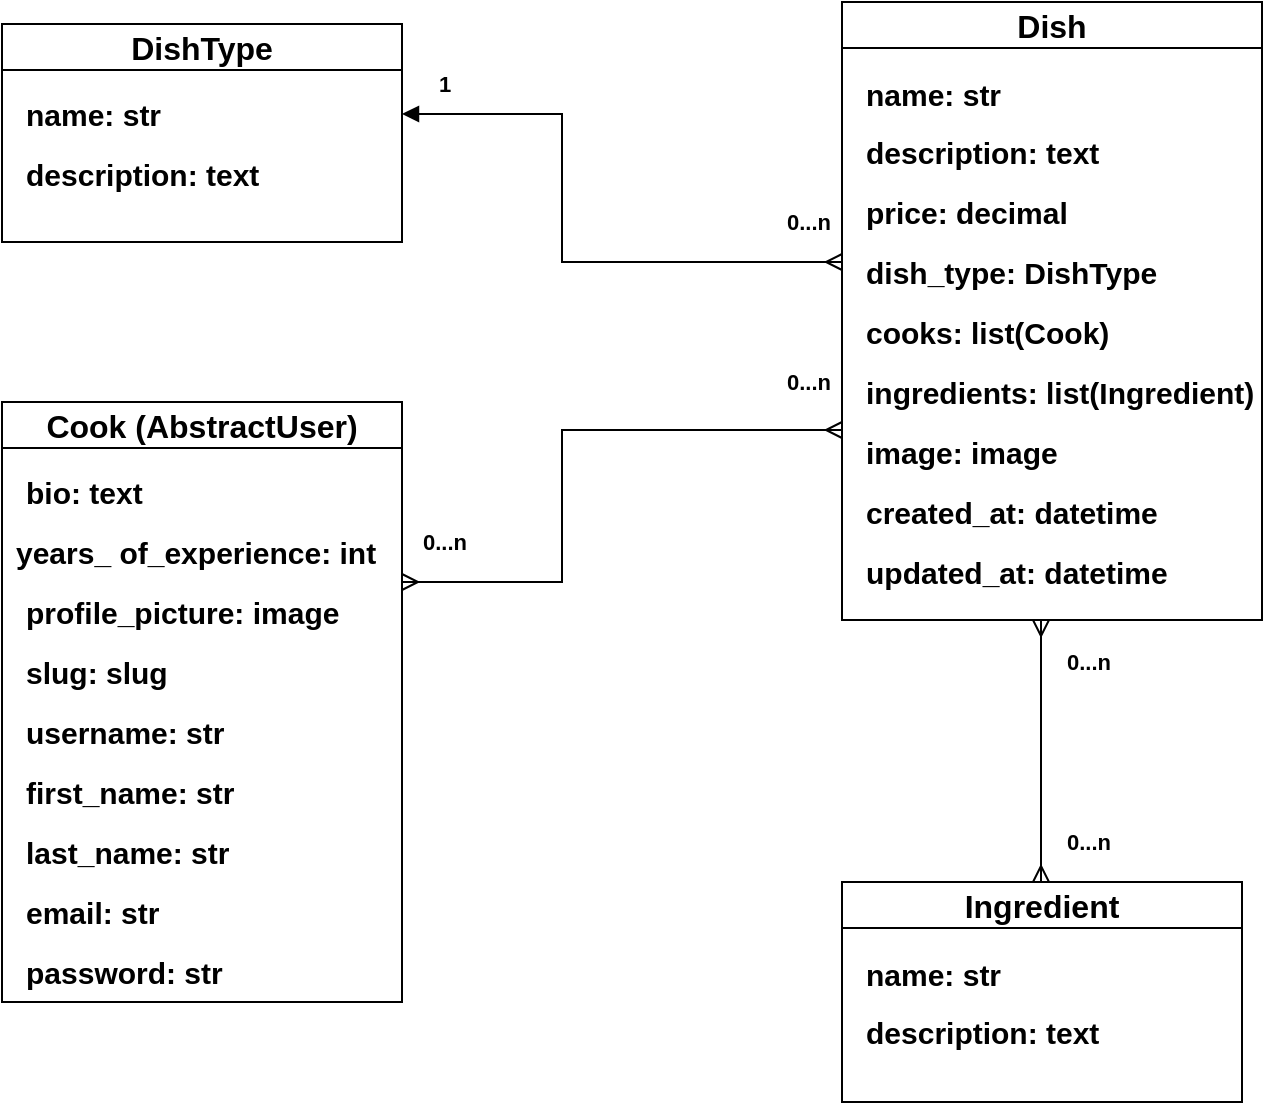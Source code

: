 <mxfile version="24.7.8">
  <diagram id="C5RBs43oDa-KdzZeNtuy" name="Page-1">
    <mxGraphModel dx="1260" dy="745" grid="1" gridSize="10" guides="1" tooltips="1" connect="1" arrows="1" fold="1" page="1" pageScale="1" pageWidth="1169" pageHeight="827" math="0" shadow="0">
      <root>
        <mxCell id="WIyWlLk6GJQsqaUBKTNV-0" />
        <mxCell id="WIyWlLk6GJQsqaUBKTNV-1" parent="WIyWlLk6GJQsqaUBKTNV-0" />
        <mxCell id="xQ2R-rVzxNfiQMsMRla2-7" style="edgeStyle=orthogonalEdgeStyle;rounded=0;orthogonalLoop=1;jettySize=auto;html=1;startArrow=ERmany;startFill=0;endArrow=block;endFill=1;" parent="WIyWlLk6GJQsqaUBKTNV-1" edge="1">
          <mxGeometry relative="1" as="geometry">
            <mxPoint x="580" y="200" as="sourcePoint" />
            <mxPoint x="360" y="126" as="targetPoint" />
            <Array as="points">
              <mxPoint x="440" y="200" />
              <mxPoint x="440" y="126" />
            </Array>
          </mxGeometry>
        </mxCell>
        <mxCell id="xQ2R-rVzxNfiQMsMRla2-9" value="1" style="edgeLabel;html=1;align=center;verticalAlign=middle;resizable=0;points=[];fontStyle=1" parent="xQ2R-rVzxNfiQMsMRla2-7" vertex="1" connectable="0">
          <mxGeometry x="0.805" y="-2" relative="1" as="geometry">
            <mxPoint x="-8" y="-13" as="offset" />
          </mxGeometry>
        </mxCell>
        <mxCell id="NMxFnRKhPGM_rJbEdDU3-0" value="0...n" style="edgeLabel;html=1;align=center;verticalAlign=middle;resizable=0;points=[];fontStyle=1" parent="xQ2R-rVzxNfiQMsMRla2-7" vertex="1" connectable="0">
          <mxGeometry x="-0.806" y="-3" relative="1" as="geometry">
            <mxPoint x="151" y="293" as="offset" />
          </mxGeometry>
        </mxCell>
        <mxCell id="NMxFnRKhPGM_rJbEdDU3-1" value="0...n" style="edgeLabel;html=1;align=center;verticalAlign=middle;resizable=0;points=[];fontStyle=1" parent="xQ2R-rVzxNfiQMsMRla2-7" vertex="1" connectable="0">
          <mxGeometry x="-0.806" y="-3" relative="1" as="geometry">
            <mxPoint x="151" y="203" as="offset" />
          </mxGeometry>
        </mxCell>
        <mxCell id="NMxFnRKhPGM_rJbEdDU3-2" value="0...n" style="edgeLabel;html=1;align=center;verticalAlign=middle;resizable=0;points=[];fontStyle=1" parent="xQ2R-rVzxNfiQMsMRla2-7" vertex="1" connectable="0">
          <mxGeometry x="-0.806" y="-3" relative="1" as="geometry">
            <mxPoint x="11" y="63" as="offset" />
          </mxGeometry>
        </mxCell>
        <mxCell id="NMxFnRKhPGM_rJbEdDU3-3" value="0...n" style="edgeLabel;html=1;align=center;verticalAlign=middle;resizable=0;points=[];fontStyle=1" parent="xQ2R-rVzxNfiQMsMRla2-7" vertex="1" connectable="0">
          <mxGeometry x="-0.806" y="-3" relative="1" as="geometry">
            <mxPoint x="11" y="-17" as="offset" />
          </mxGeometry>
        </mxCell>
        <mxCell id="ga8ESJMkoXXcjlAqfhyh-19" value="0...n" style="edgeLabel;html=1;align=center;verticalAlign=middle;resizable=0;points=[];fontStyle=1" vertex="1" connectable="0" parent="xQ2R-rVzxNfiQMsMRla2-7">
          <mxGeometry x="-0.806" y="-3" relative="1" as="geometry">
            <mxPoint x="-171" y="143" as="offset" />
          </mxGeometry>
        </mxCell>
        <mxCell id="xQ2R-rVzxNfiQMsMRla2-1" value="&lt;font style=&quot;font-size: 16px;&quot;&gt;Dish&lt;/font&gt;" style="swimlane;whiteSpace=wrap;html=1;" parent="WIyWlLk6GJQsqaUBKTNV-1" vertex="1">
          <mxGeometry x="580" y="70" width="210" height="309" as="geometry">
            <mxRectangle x="370" y="100" width="140" height="30" as="alternateBounds" />
          </mxGeometry>
        </mxCell>
        <mxCell id="xQ2R-rVzxNfiQMsMRla2-26" value="name: str" style="text;html=1;align=left;verticalAlign=middle;resizable=0;points=[];autosize=1;strokeColor=none;fillColor=none;fontStyle=1;fontSize=15;" parent="xQ2R-rVzxNfiQMsMRla2-1" vertex="1">
          <mxGeometry x="10" y="30.5" width="90" height="30" as="geometry" />
        </mxCell>
        <mxCell id="xQ2R-rVzxNfiQMsMRla2-25" value="description: text" style="text;html=1;align=left;verticalAlign=middle;resizable=0;points=[];autosize=1;strokeColor=none;fillColor=none;fontStyle=1;fontSize=15;" parent="xQ2R-rVzxNfiQMsMRla2-1" vertex="1">
          <mxGeometry x="10" y="60" width="130" height="30" as="geometry" />
        </mxCell>
        <mxCell id="xQ2R-rVzxNfiQMsMRla2-24" value="price: decimal" style="text;html=1;align=left;verticalAlign=middle;resizable=0;points=[];autosize=1;strokeColor=none;fillColor=none;fontStyle=1;fontSize=15;" parent="xQ2R-rVzxNfiQMsMRla2-1" vertex="1">
          <mxGeometry x="10" y="90" width="120" height="30" as="geometry" />
        </mxCell>
        <mxCell id="xQ2R-rVzxNfiQMsMRla2-23" value="dish_type: DishType" style="text;html=1;align=left;verticalAlign=middle;resizable=0;points=[];autosize=1;strokeColor=none;fillColor=none;fontStyle=1;fontSize=15;" parent="xQ2R-rVzxNfiQMsMRla2-1" vertex="1">
          <mxGeometry x="10" y="120" width="160" height="30" as="geometry" />
        </mxCell>
        <mxCell id="xQ2R-rVzxNfiQMsMRla2-22" value="cooks: list(Cook)" style="text;html=1;align=left;verticalAlign=middle;resizable=0;points=[];autosize=1;strokeColor=none;fillColor=none;fontStyle=1;fontSize=15;" parent="xQ2R-rVzxNfiQMsMRla2-1" vertex="1">
          <mxGeometry x="10" y="150" width="130" height="30" as="geometry" />
        </mxCell>
        <mxCell id="xQ2R-rVzxNfiQMsMRla2-32" value="ingredients: list(Ingredient)" style="text;html=1;align=left;verticalAlign=middle;resizable=0;points=[];autosize=1;strokeColor=none;fillColor=none;fontStyle=1;fontSize=15;" parent="xQ2R-rVzxNfiQMsMRla2-1" vertex="1">
          <mxGeometry x="10" y="180" width="200" height="30" as="geometry" />
        </mxCell>
        <mxCell id="r4ZRTAvLfwD3mW4i5uAc-2" value="image: image" style="text;html=1;align=left;verticalAlign=middle;resizable=0;points=[];autosize=1;strokeColor=none;fillColor=none;fontStyle=1;fontSize=15;" parent="xQ2R-rVzxNfiQMsMRla2-1" vertex="1">
          <mxGeometry x="10" y="210" width="110" height="30" as="geometry" />
        </mxCell>
        <mxCell id="r4ZRTAvLfwD3mW4i5uAc-3" value="created_at: datetime" style="text;html=1;align=left;verticalAlign=middle;resizable=0;points=[];autosize=1;strokeColor=none;fillColor=none;fontStyle=1;fontSize=15;" parent="xQ2R-rVzxNfiQMsMRla2-1" vertex="1">
          <mxGeometry x="10" y="240" width="160" height="30" as="geometry" />
        </mxCell>
        <mxCell id="r4ZRTAvLfwD3mW4i5uAc-4" value="updated_at: datetime" style="text;html=1;align=left;verticalAlign=middle;resizable=0;points=[];autosize=1;strokeColor=none;fillColor=none;fontStyle=1;fontSize=15;" parent="xQ2R-rVzxNfiQMsMRla2-1" vertex="1">
          <mxGeometry x="10" y="270" width="160" height="30" as="geometry" />
        </mxCell>
        <mxCell id="xQ2R-rVzxNfiQMsMRla2-2" value="&lt;font style=&quot;font-size: 16px;&quot;&gt;Cook (AbstractUser)&lt;/font&gt;" style="swimlane;whiteSpace=wrap;html=1;startSize=23;" parent="WIyWlLk6GJQsqaUBKTNV-1" vertex="1">
          <mxGeometry x="160" y="270" width="200" height="300" as="geometry">
            <mxRectangle x="370" y="100" width="140" height="30" as="alternateBounds" />
          </mxGeometry>
        </mxCell>
        <mxCell id="xQ2R-rVzxNfiQMsMRla2-16" value="years_ of_experience: int" style="text;html=1;align=left;verticalAlign=middle;resizable=0;points=[];autosize=1;strokeColor=none;fillColor=none;fontStyle=1;fontSize=15;" parent="xQ2R-rVzxNfiQMsMRla2-2" vertex="1">
          <mxGeometry x="5" y="60" width="190" height="30" as="geometry" />
        </mxCell>
        <mxCell id="xQ2R-rVzxNfiQMsMRla2-18" value="first_name: str" style="text;html=1;align=left;verticalAlign=middle;resizable=0;points=[];autosize=1;strokeColor=none;fillColor=none;fontStyle=1;fontSize=15;" parent="xQ2R-rVzxNfiQMsMRla2-2" vertex="1">
          <mxGeometry x="10" y="180" width="120" height="30" as="geometry" />
        </mxCell>
        <mxCell id="xQ2R-rVzxNfiQMsMRla2-19" value="last_name: str" style="text;html=1;align=left;verticalAlign=middle;resizable=0;points=[];autosize=1;strokeColor=none;fillColor=none;fontStyle=1;fontSize=15;" parent="xQ2R-rVzxNfiQMsMRla2-2" vertex="1">
          <mxGeometry x="10" y="210" width="120" height="30" as="geometry" />
        </mxCell>
        <mxCell id="r4ZRTAvLfwD3mW4i5uAc-6" value="profile_picture: image" style="text;html=1;align=left;verticalAlign=middle;resizable=0;points=[];autosize=1;strokeColor=none;fillColor=none;fontStyle=1;fontSize=15;" parent="xQ2R-rVzxNfiQMsMRla2-2" vertex="1">
          <mxGeometry x="10" y="90" width="170" height="30" as="geometry" />
        </mxCell>
        <mxCell id="r4ZRTAvLfwD3mW4i5uAc-7" value="bio: text" style="text;html=1;align=left;verticalAlign=middle;resizable=0;points=[];autosize=1;strokeColor=none;fillColor=none;fontStyle=1;fontSize=15;" parent="xQ2R-rVzxNfiQMsMRla2-2" vertex="1">
          <mxGeometry x="10" y="30" width="80" height="30" as="geometry" />
        </mxCell>
        <mxCell id="ga8ESJMkoXXcjlAqfhyh-3" value="slug: slug" style="text;html=1;align=left;verticalAlign=middle;resizable=0;points=[];autosize=1;strokeColor=none;fillColor=none;fontStyle=1;fontSize=15;" vertex="1" parent="xQ2R-rVzxNfiQMsMRla2-2">
          <mxGeometry x="10" y="120" width="90" height="30" as="geometry" />
        </mxCell>
        <mxCell id="xQ2R-rVzxNfiQMsMRla2-17" value="username: str" style="text;html=1;align=left;verticalAlign=middle;resizable=0;points=[];autosize=1;strokeColor=none;fillColor=none;fontStyle=1;fontSize=15;" parent="xQ2R-rVzxNfiQMsMRla2-2" vertex="1">
          <mxGeometry x="10" y="150" width="120" height="30" as="geometry" />
        </mxCell>
        <mxCell id="xQ2R-rVzxNfiQMsMRla2-20" value="email: str" style="text;html=1;align=left;verticalAlign=middle;resizable=0;points=[];autosize=1;strokeColor=none;fillColor=none;fontStyle=1;fontSize=15;" parent="xQ2R-rVzxNfiQMsMRla2-2" vertex="1">
          <mxGeometry x="10" y="240" width="80" height="30" as="geometry" />
        </mxCell>
        <mxCell id="xQ2R-rVzxNfiQMsMRla2-21" value="password: str" style="text;html=1;align=left;verticalAlign=middle;resizable=0;points=[];autosize=1;strokeColor=none;fillColor=none;fontStyle=1;fontSize=15;" parent="xQ2R-rVzxNfiQMsMRla2-2" vertex="1">
          <mxGeometry x="10" y="270" width="110" height="30" as="geometry" />
        </mxCell>
        <mxCell id="xQ2R-rVzxNfiQMsMRla2-3" value="&lt;font style=&quot;font-size: 16px;&quot;&gt;DishType&lt;/font&gt;" style="swimlane;whiteSpace=wrap;html=1;" parent="WIyWlLk6GJQsqaUBKTNV-1" vertex="1">
          <mxGeometry x="160" y="81" width="200" height="109" as="geometry">
            <mxRectangle x="160" y="80" width="140" height="30" as="alternateBounds" />
          </mxGeometry>
        </mxCell>
        <mxCell id="xQ2R-rVzxNfiQMsMRla2-15" value="name: str" style="text;html=1;align=left;verticalAlign=middle;resizable=0;points=[];autosize=1;strokeColor=none;fillColor=none;fontStyle=1;fontSize=15;" parent="xQ2R-rVzxNfiQMsMRla2-3" vertex="1">
          <mxGeometry x="10" y="29.5" width="90" height="30" as="geometry" />
        </mxCell>
        <mxCell id="ga8ESJMkoXXcjlAqfhyh-0" value="description: text" style="text;html=1;align=left;verticalAlign=middle;resizable=0;points=[];autosize=1;strokeColor=none;fillColor=none;fontStyle=1;fontSize=15;" vertex="1" parent="xQ2R-rVzxNfiQMsMRla2-3">
          <mxGeometry x="10" y="59.5" width="130" height="30" as="geometry" />
        </mxCell>
        <mxCell id="xQ2R-rVzxNfiQMsMRla2-27" value="&lt;font style=&quot;font-size: 16px;&quot;&gt;Ingredient&lt;/font&gt;" style="swimlane;whiteSpace=wrap;html=1;" parent="WIyWlLk6GJQsqaUBKTNV-1" vertex="1">
          <mxGeometry x="580" y="510" width="200" height="110" as="geometry">
            <mxRectangle x="370" y="100" width="140" height="30" as="alternateBounds" />
          </mxGeometry>
        </mxCell>
        <mxCell id="xQ2R-rVzxNfiQMsMRla2-28" value="name: str" style="text;html=1;align=left;verticalAlign=middle;resizable=0;points=[];autosize=1;strokeColor=none;fillColor=none;fontStyle=1;fontSize=15;" parent="xQ2R-rVzxNfiQMsMRla2-27" vertex="1">
          <mxGeometry x="10" y="30.5" width="90" height="30" as="geometry" />
        </mxCell>
        <mxCell id="xQ2R-rVzxNfiQMsMRla2-29" value="description: text" style="text;html=1;align=left;verticalAlign=middle;resizable=0;points=[];autosize=1;strokeColor=none;fillColor=none;fontStyle=1;fontSize=15;" parent="xQ2R-rVzxNfiQMsMRla2-27" vertex="1">
          <mxGeometry x="10" y="60" width="130" height="30" as="geometry" />
        </mxCell>
        <mxCell id="ga8ESJMkoXXcjlAqfhyh-11" style="edgeStyle=orthogonalEdgeStyle;rounded=0;orthogonalLoop=1;jettySize=auto;html=1;startArrow=ERmany;startFill=0;endArrow=ERmany;endFill=0;" edge="1" parent="WIyWlLk6GJQsqaUBKTNV-1">
          <mxGeometry relative="1" as="geometry">
            <mxPoint x="580" y="284" as="sourcePoint" />
            <mxPoint x="360" y="360" as="targetPoint" />
            <Array as="points">
              <mxPoint x="440" y="284" />
              <mxPoint x="440" y="360" />
              <mxPoint x="360" y="360" />
            </Array>
          </mxGeometry>
        </mxCell>
        <mxCell id="ga8ESJMkoXXcjlAqfhyh-18" style="edgeStyle=orthogonalEdgeStyle;rounded=0;orthogonalLoop=1;jettySize=auto;html=1;exitX=0.5;exitY=0;exitDx=0;exitDy=0;startArrow=ERmany;startFill=0;endArrow=ERmany;endFill=0;" edge="1" parent="WIyWlLk6GJQsqaUBKTNV-1">
          <mxGeometry relative="1" as="geometry">
            <mxPoint x="679.5" y="510" as="sourcePoint" />
            <mxPoint x="679.5" y="379" as="targetPoint" />
            <Array as="points">
              <mxPoint x="679.5" y="379" />
            </Array>
          </mxGeometry>
        </mxCell>
      </root>
    </mxGraphModel>
  </diagram>
</mxfile>
